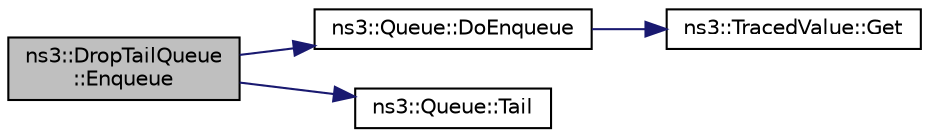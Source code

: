 digraph "ns3::DropTailQueue::Enqueue"
{
  edge [fontname="Helvetica",fontsize="10",labelfontname="Helvetica",labelfontsize="10"];
  node [fontname="Helvetica",fontsize="10",shape=record];
  rankdir="LR";
  Node1 [label="ns3::DropTailQueue\l::Enqueue",height=0.2,width=0.4,color="black", fillcolor="grey75", style="filled", fontcolor="black"];
  Node1 -> Node2 [color="midnightblue",fontsize="10",style="solid"];
  Node2 [label="ns3::Queue::DoEnqueue",height=0.2,width=0.4,color="black", fillcolor="white", style="filled",URL="$da/d8f/classns3_1_1Queue.html#ac86c2c694f8162ae675526c67142b26b"];
  Node2 -> Node3 [color="midnightblue",fontsize="10",style="solid"];
  Node3 [label="ns3::TracedValue::Get",height=0.2,width=0.4,color="black", fillcolor="white", style="filled",URL="$df/d97/classns3_1_1TracedValue.html#a10fddd1de961ac65acfbeb440a1e8551"];
  Node1 -> Node4 [color="midnightblue",fontsize="10",style="solid"];
  Node4 [label="ns3::Queue::Tail",height=0.2,width=0.4,color="black", fillcolor="white", style="filled",URL="$da/d8f/classns3_1_1Queue.html#a34b4a2b16dc1d51f02a18358d66faf46",tooltip="Get a const iterator which indicates past-the-last item in the queue. "];
}
